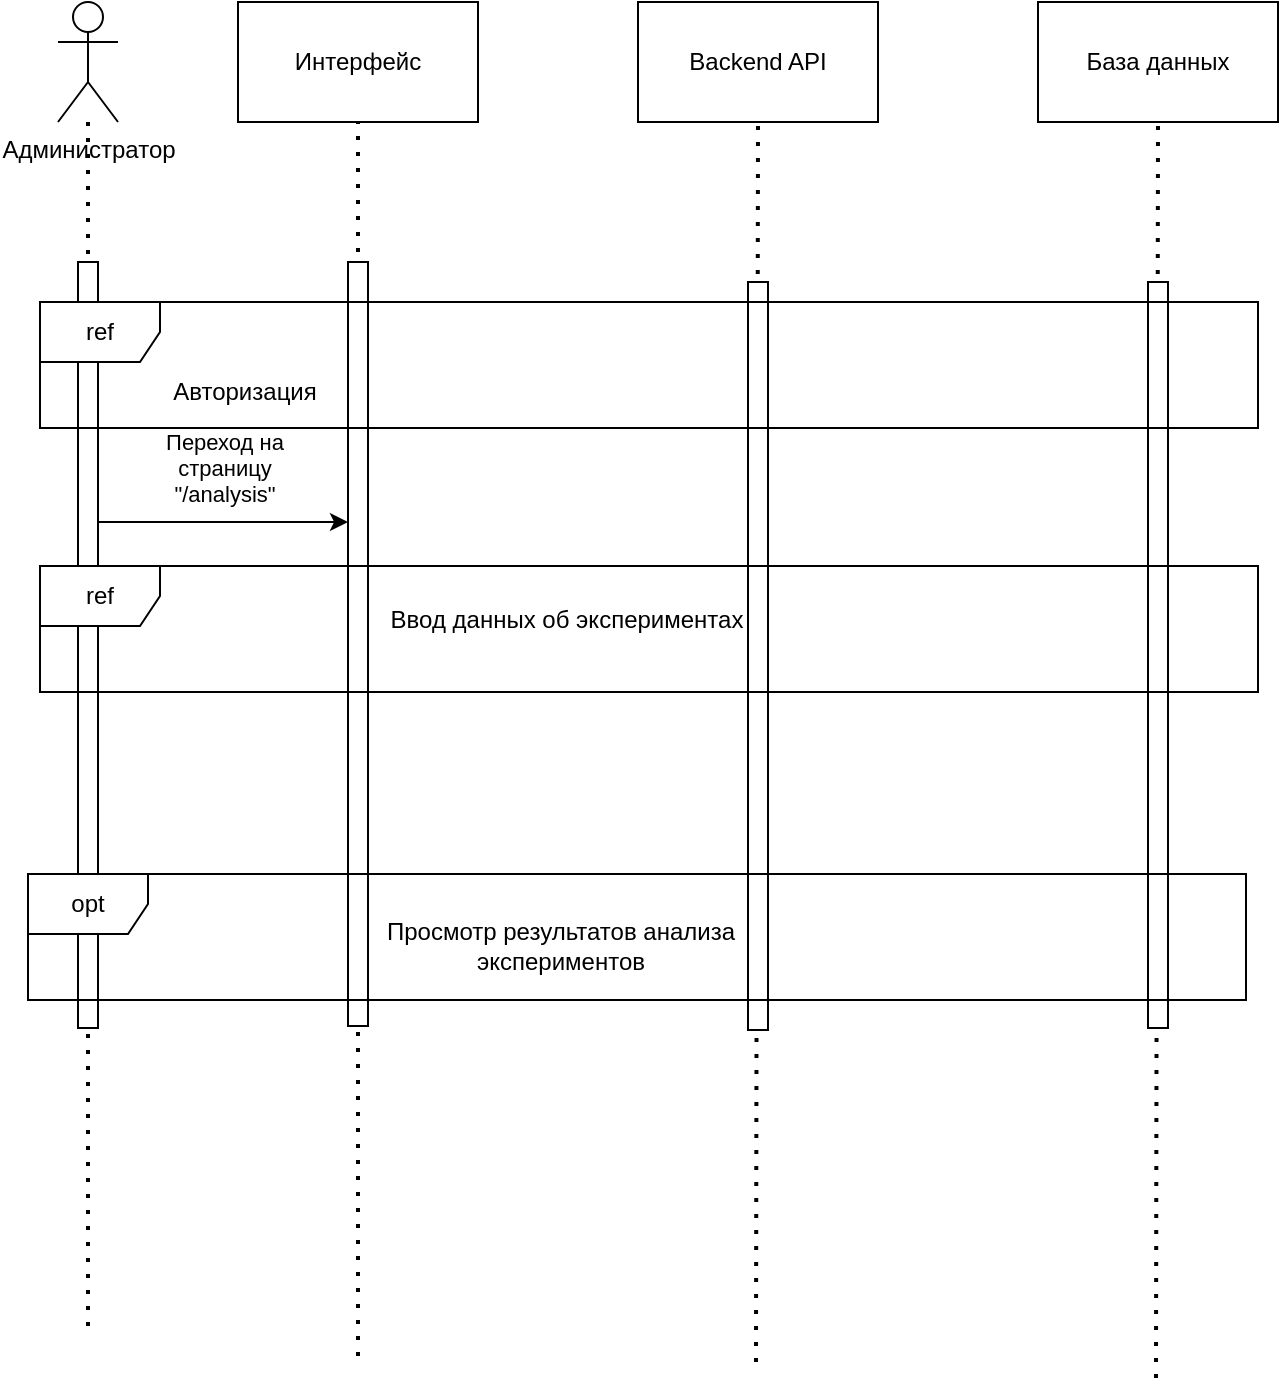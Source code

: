 <mxfile version="24.4.8" type="github">
  <diagram name="Page-1" id="WSRhxzOriqXc3CymPtxh">
    <mxGraphModel dx="1434" dy="781" grid="0" gridSize="10" guides="1" tooltips="1" connect="1" arrows="1" fold="1" page="1" pageScale="1" pageWidth="850" pageHeight="1100" math="0" shadow="0">
      <root>
        <mxCell id="0" />
        <mxCell id="1" parent="0" />
        <mxCell id="Bfcg5SJCPWeMXpy-T0YG-1" value="" style="endArrow=none;dashed=1;html=1;dashPattern=1 3;strokeWidth=2;rounded=0;" edge="1" parent="1" source="Bfcg5SJCPWeMXpy-T0YG-5">
          <mxGeometry width="50" height="50" relative="1" as="geometry">
            <mxPoint x="220" y="300" as="sourcePoint" />
            <mxPoint x="85" y="687" as="targetPoint" />
          </mxGeometry>
        </mxCell>
        <mxCell id="Bfcg5SJCPWeMXpy-T0YG-2" value="" style="endArrow=none;dashed=1;html=1;dashPattern=1 3;strokeWidth=2;rounded=0;entryX=0.5;entryY=1;entryDx=0;entryDy=0;" edge="1" parent="1" target="Bfcg5SJCPWeMXpy-T0YG-6">
          <mxGeometry width="50" height="50" relative="1" as="geometry">
            <mxPoint x="220" y="697" as="sourcePoint" />
            <mxPoint x="270" y="250" as="targetPoint" />
          </mxGeometry>
        </mxCell>
        <mxCell id="Bfcg5SJCPWeMXpy-T0YG-3" value="" style="endArrow=none;dashed=1;html=1;dashPattern=1 3;strokeWidth=2;rounded=0;entryX=0.5;entryY=1;entryDx=0;entryDy=0;" edge="1" parent="1" target="Bfcg5SJCPWeMXpy-T0YG-9">
          <mxGeometry width="50" height="50" relative="1" as="geometry">
            <mxPoint x="419" y="700" as="sourcePoint" />
            <mxPoint x="270" y="250" as="targetPoint" />
          </mxGeometry>
        </mxCell>
        <mxCell id="Bfcg5SJCPWeMXpy-T0YG-4" value="" style="endArrow=none;dashed=1;html=1;dashPattern=1 3;strokeWidth=2;rounded=0;entryX=0.5;entryY=1;entryDx=0;entryDy=0;" edge="1" parent="1" target="Bfcg5SJCPWeMXpy-T0YG-11">
          <mxGeometry width="50" height="50" relative="1" as="geometry">
            <mxPoint x="619" y="708" as="sourcePoint" />
            <mxPoint x="270" y="250" as="targetPoint" />
          </mxGeometry>
        </mxCell>
        <mxCell id="Bfcg5SJCPWeMXpy-T0YG-5" value="&lt;div&gt;Администратор&lt;/div&gt;" style="shape=umlActor;verticalLabelPosition=bottom;verticalAlign=top;html=1;outlineConnect=0;align=center;horizontal=1;labelPosition=center;" vertex="1" parent="1">
          <mxGeometry x="70" y="20" width="30" height="60" as="geometry" />
        </mxCell>
        <mxCell id="Bfcg5SJCPWeMXpy-T0YG-6" value="Интерфейс" style="rounded=0;whiteSpace=wrap;html=1;" vertex="1" parent="1">
          <mxGeometry x="160" y="20" width="120" height="60" as="geometry" />
        </mxCell>
        <mxCell id="Bfcg5SJCPWeMXpy-T0YG-7" value="" style="html=1;points=[[0,0,0,0,5],[0,1,0,0,-5],[1,0,0,0,5],[1,1,0,0,-5]];perimeter=orthogonalPerimeter;outlineConnect=0;targetShapes=umlLifeline;portConstraint=eastwest;newEdgeStyle={&quot;curved&quot;:0,&quot;rounded&quot;:0};" vertex="1" parent="1">
          <mxGeometry x="80" y="150" width="10" height="383" as="geometry" />
        </mxCell>
        <mxCell id="Bfcg5SJCPWeMXpy-T0YG-8" value="" style="html=1;points=[[0,0,0,0,5],[0,1,0,0,-5],[1,0,0,0,5],[1,1,0,0,-5]];perimeter=orthogonalPerimeter;outlineConnect=0;targetShapes=umlLifeline;portConstraint=eastwest;newEdgeStyle={&quot;curved&quot;:0,&quot;rounded&quot;:0};" vertex="1" parent="1">
          <mxGeometry x="215" y="150" width="10" height="382" as="geometry" />
        </mxCell>
        <mxCell id="Bfcg5SJCPWeMXpy-T0YG-9" value="Backend API" style="rounded=0;whiteSpace=wrap;html=1;" vertex="1" parent="1">
          <mxGeometry x="360" y="20" width="120" height="60" as="geometry" />
        </mxCell>
        <mxCell id="Bfcg5SJCPWeMXpy-T0YG-10" value="" style="html=1;points=[[0,0,0,0,5],[0,1,0,0,-5],[1,0,0,0,5],[1,1,0,0,-5]];perimeter=orthogonalPerimeter;outlineConnect=0;targetShapes=umlLifeline;portConstraint=eastwest;newEdgeStyle={&quot;curved&quot;:0,&quot;rounded&quot;:0};" vertex="1" parent="1">
          <mxGeometry x="415" y="160" width="10" height="374" as="geometry" />
        </mxCell>
        <mxCell id="Bfcg5SJCPWeMXpy-T0YG-11" value="База данных" style="rounded=0;whiteSpace=wrap;html=1;" vertex="1" parent="1">
          <mxGeometry x="560" y="20" width="120" height="60" as="geometry" />
        </mxCell>
        <mxCell id="Bfcg5SJCPWeMXpy-T0YG-12" value="" style="html=1;points=[[0,0,0,0,5],[0,1,0,0,-5],[1,0,0,0,5],[1,1,0,0,-5]];perimeter=orthogonalPerimeter;outlineConnect=0;targetShapes=umlLifeline;portConstraint=eastwest;newEdgeStyle={&quot;curved&quot;:0,&quot;rounded&quot;:0};" vertex="1" parent="1">
          <mxGeometry x="615" y="160" width="10" height="373" as="geometry" />
        </mxCell>
        <mxCell id="Bfcg5SJCPWeMXpy-T0YG-13" value="ref" style="shape=umlFrame;whiteSpace=wrap;html=1;pointerEvents=0;labelBackgroundColor=default;" vertex="1" parent="1">
          <mxGeometry x="61" y="170" width="609" height="63" as="geometry" />
        </mxCell>
        <mxCell id="Bfcg5SJCPWeMXpy-T0YG-14" value="Авторизация" style="text;html=1;align=center;verticalAlign=middle;resizable=0;points=[];autosize=1;strokeColor=none;fillColor=none;" vertex="1" parent="1">
          <mxGeometry x="113" y="200" width="100" height="30" as="geometry" />
        </mxCell>
        <mxCell id="Bfcg5SJCPWeMXpy-T0YG-15" value="" style="endArrow=classic;html=1;rounded=0;" edge="1" parent="1" source="Bfcg5SJCPWeMXpy-T0YG-7" target="Bfcg5SJCPWeMXpy-T0YG-8">
          <mxGeometry width="50" height="50" relative="1" as="geometry">
            <mxPoint x="400" y="350" as="sourcePoint" />
            <mxPoint x="210" y="300" as="targetPoint" />
            <Array as="points">
              <mxPoint x="170" y="280" />
            </Array>
          </mxGeometry>
        </mxCell>
        <mxCell id="Bfcg5SJCPWeMXpy-T0YG-16" value="&lt;div&gt;Переход на &lt;br&gt;&lt;/div&gt;&lt;div&gt;страницу&lt;/div&gt;&lt;div&gt;&quot;/analysis&quot;&lt;br&gt;&lt;/div&gt;" style="edgeLabel;html=1;align=center;verticalAlign=middle;resizable=0;points=[];" vertex="1" connectable="0" parent="Bfcg5SJCPWeMXpy-T0YG-15">
          <mxGeometry x="-0.109" relative="1" as="geometry">
            <mxPoint x="7" y="-27" as="offset" />
          </mxGeometry>
        </mxCell>
        <mxCell id="Bfcg5SJCPWeMXpy-T0YG-18" value="ref" style="shape=umlFrame;whiteSpace=wrap;html=1;pointerEvents=0;labelBackgroundColor=default;" vertex="1" parent="1">
          <mxGeometry x="61" y="302" width="609" height="63" as="geometry" />
        </mxCell>
        <mxCell id="Bfcg5SJCPWeMXpy-T0YG-19" value="Ввод данных об экспериментах" style="text;html=1;align=center;verticalAlign=middle;resizable=0;points=[];autosize=1;strokeColor=none;fillColor=none;" vertex="1" parent="1">
          <mxGeometry x="225" y="316" width="197" height="26" as="geometry" />
        </mxCell>
        <mxCell id="Bfcg5SJCPWeMXpy-T0YG-20" value="opt" style="shape=umlFrame;whiteSpace=wrap;html=1;pointerEvents=0;labelBackgroundColor=default;" vertex="1" parent="1">
          <mxGeometry x="55" y="456" width="609" height="63" as="geometry" />
        </mxCell>
        <mxCell id="Bfcg5SJCPWeMXpy-T0YG-21" value="&lt;div&gt;Просмотр результатов анализа&lt;/div&gt;&lt;div&gt;экспериментов&lt;br&gt;&lt;/div&gt;" style="text;html=1;align=center;verticalAlign=middle;resizable=0;points=[];autosize=1;strokeColor=none;fillColor=none;" vertex="1" parent="1">
          <mxGeometry x="222" y="471.5" width="197" height="41" as="geometry" />
        </mxCell>
      </root>
    </mxGraphModel>
  </diagram>
</mxfile>
